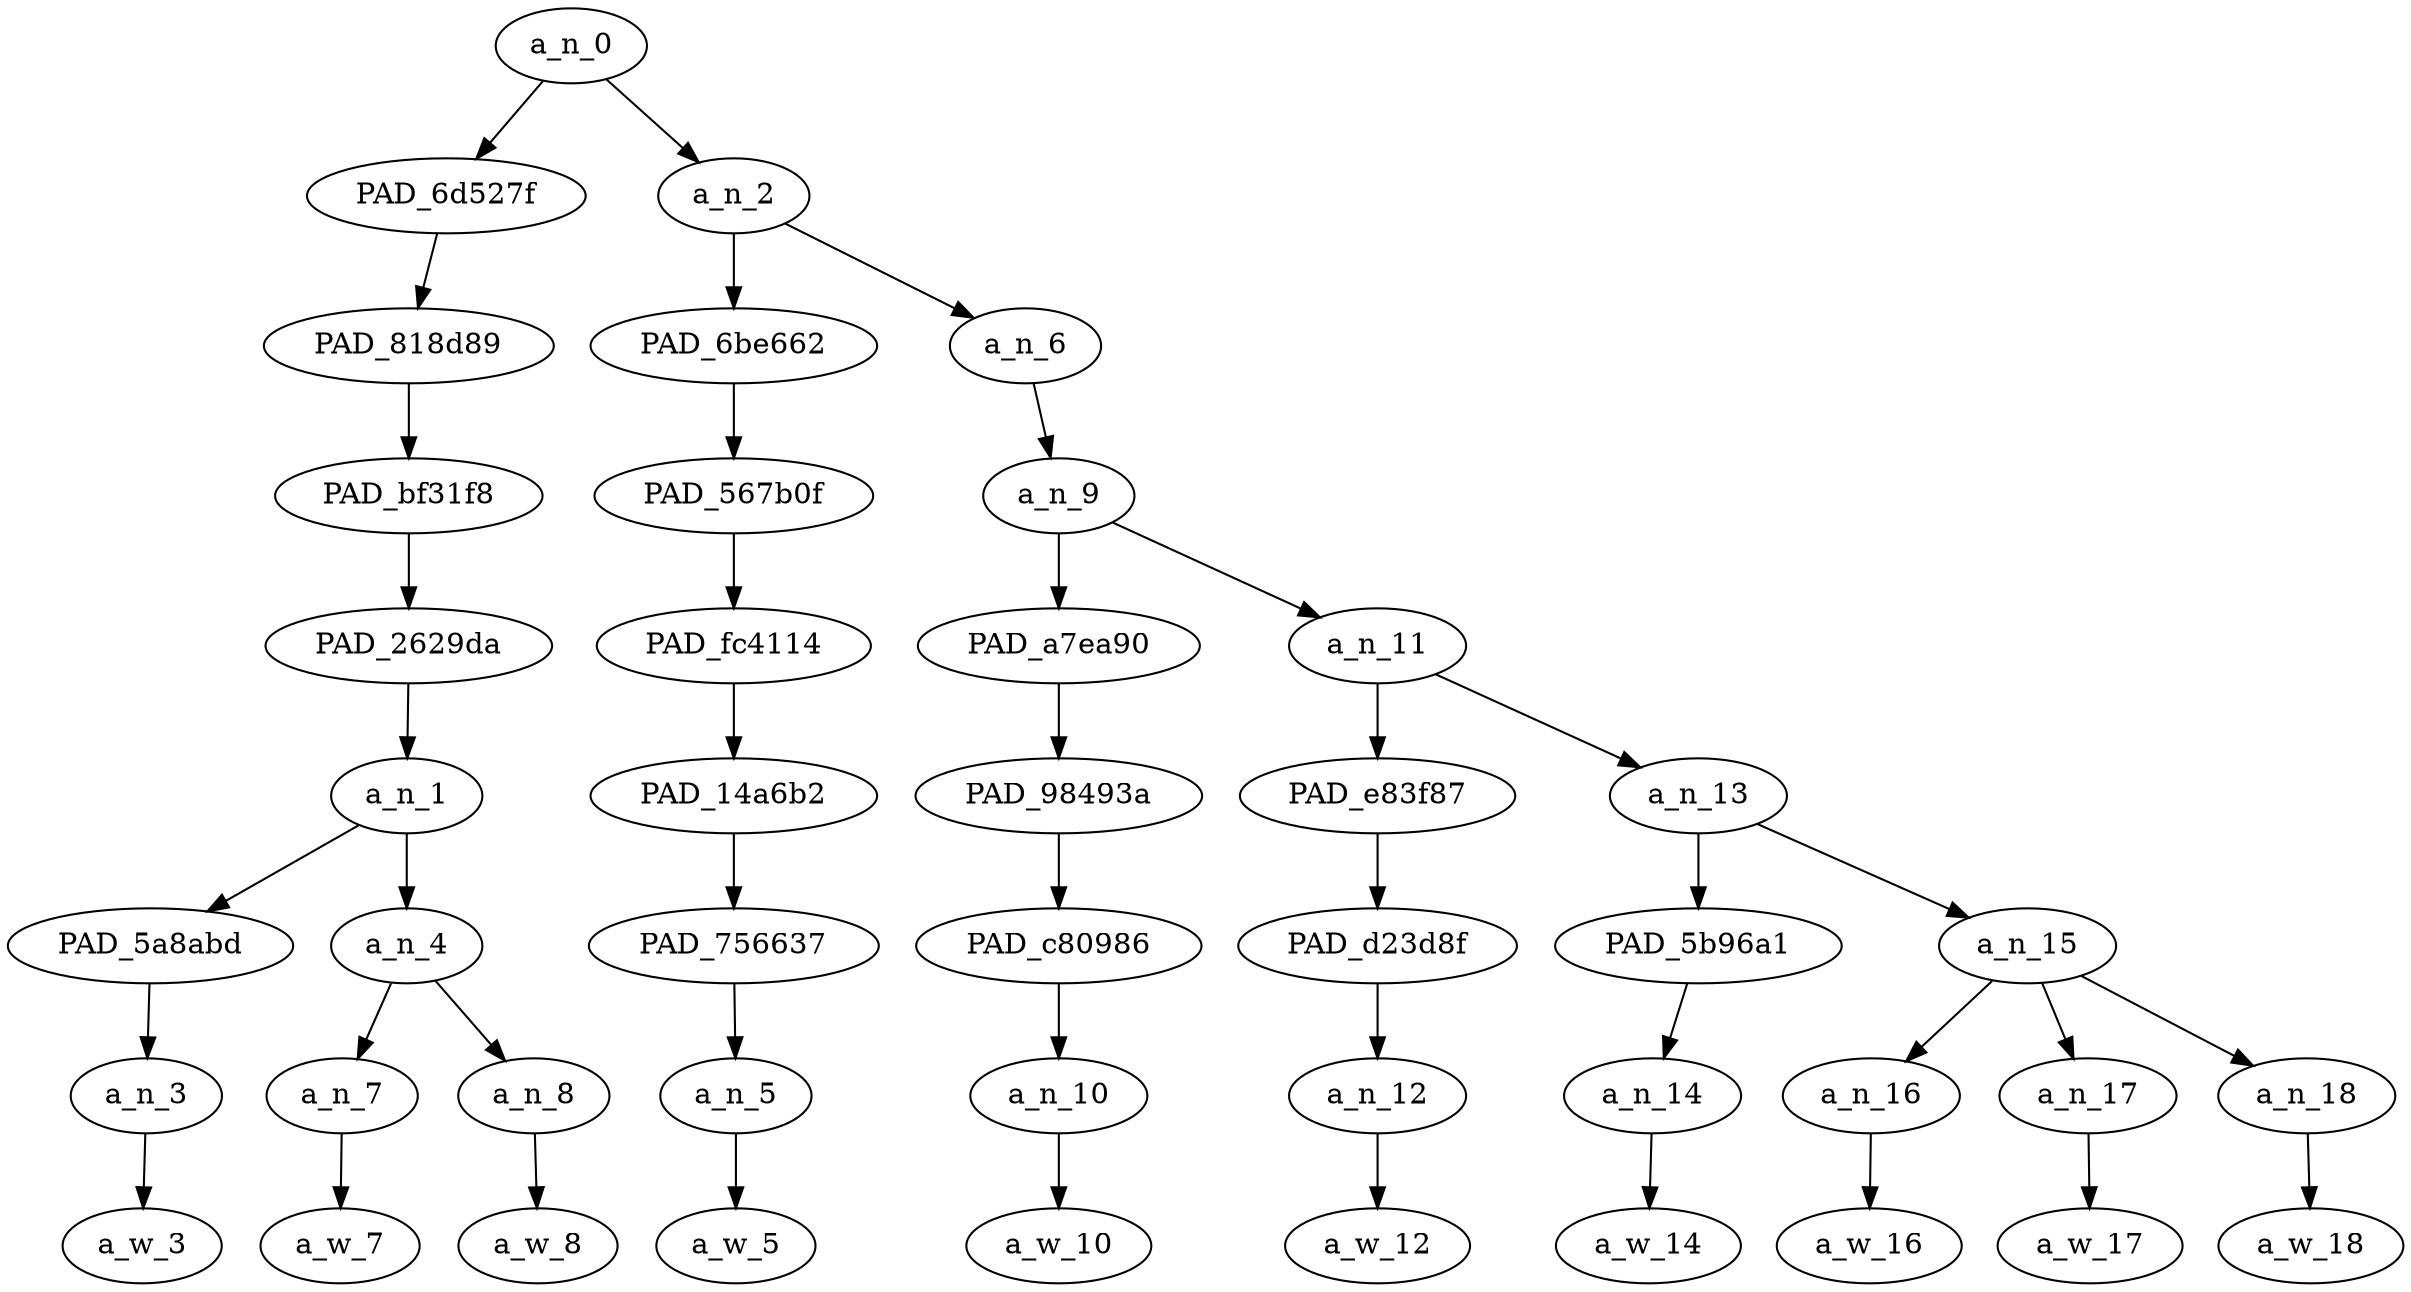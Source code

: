 strict digraph "" {
	a_n_0	[div_dir=1,
		index=0,
		level=8,
		pos="2.375,8!",
		text_span="[0, 1, 2, 3, 4, 5, 6, 7, 8, 9]",
		value=1.00000000];
	PAD_6d527f	[div_dir=1,
		index=0,
		level=7,
		pos="0.75,7!",
		text_span="[0, 1, 2]",
		value=0.37873944];
	a_n_0 -> PAD_6d527f;
	a_n_2	[div_dir=1,
		index=1,
		level=7,
		pos="4.0,7!",
		text_span="[3, 4, 5, 6, 7, 8, 9]",
		value=0.62082875];
	a_n_0 -> a_n_2;
	PAD_818d89	[div_dir=1,
		index=0,
		level=6,
		pos="0.75,6!",
		text_span="[0, 1, 2]",
		value=0.37873944];
	PAD_6d527f -> PAD_818d89;
	PAD_bf31f8	[div_dir=1,
		index=0,
		level=5,
		pos="0.75,5!",
		text_span="[0, 1, 2]",
		value=0.37873944];
	PAD_818d89 -> PAD_bf31f8;
	PAD_2629da	[div_dir=1,
		index=0,
		level=4,
		pos="0.75,4!",
		text_span="[0, 1, 2]",
		value=0.37873944];
	PAD_bf31f8 -> PAD_2629da;
	a_n_1	[div_dir=1,
		index=0,
		level=3,
		pos="0.75,3!",
		text_span="[0, 1, 2]",
		value=0.37873944];
	PAD_2629da -> a_n_1;
	PAD_5a8abd	[div_dir=-1,
		index=0,
		level=2,
		pos="0.0,2!",
		text_span="[0]",
		value=0.21540933];
	a_n_1 -> PAD_5a8abd;
	a_n_4	[div_dir=1,
		index=1,
		level=2,
		pos="1.5,2!",
		text_span="[1, 2]",
		value=0.16287950];
	a_n_1 -> a_n_4;
	a_n_3	[div_dir=-1,
		index=0,
		level=1,
		pos="0.0,1!",
		text_span="[0]",
		value=0.21540933];
	PAD_5a8abd -> a_n_3;
	a_w_3	[div_dir=0,
		index=0,
		level=0,
		pos="0,0!",
		text_span="[0]",
		value=nigga];
	a_n_3 -> a_w_3;
	a_n_7	[div_dir=1,
		index=1,
		level=1,
		pos="1.0,1!",
		text_span="[1]",
		value=0.08254983];
	a_n_4 -> a_n_7;
	a_n_8	[div_dir=1,
		index=2,
		level=1,
		pos="2.0,1!",
		text_span="[2]",
		value=0.07930113];
	a_n_4 -> a_n_8;
	a_w_7	[div_dir=0,
		index=1,
		level=0,
		pos="1,0!",
		text_span="[1]",
		value=at];
	a_n_7 -> a_w_7;
	a_w_8	[div_dir=0,
		index=2,
		level=0,
		pos="2,0!",
		text_span="[2]",
		value=work];
	a_n_8 -> a_w_8;
	PAD_6be662	[div_dir=1,
		index=1,
		level=6,
		pos="3.0,6!",
		text_span="[3]",
		value=0.07104711];
	a_n_2 -> PAD_6be662;
	a_n_6	[div_dir=1,
		index=2,
		level=6,
		pos="5.0,6!",
		text_span="[4, 5, 6, 7, 8, 9]",
		value=0.54958439];
	a_n_2 -> a_n_6;
	PAD_567b0f	[div_dir=1,
		index=1,
		level=5,
		pos="3.0,5!",
		text_span="[3]",
		value=0.07104711];
	PAD_6be662 -> PAD_567b0f;
	PAD_fc4114	[div_dir=1,
		index=1,
		level=4,
		pos="3.0,4!",
		text_span="[3]",
		value=0.07104711];
	PAD_567b0f -> PAD_fc4114;
	PAD_14a6b2	[div_dir=1,
		index=1,
		level=3,
		pos="3.0,3!",
		text_span="[3]",
		value=0.07104711];
	PAD_fc4114 -> PAD_14a6b2;
	PAD_756637	[div_dir=1,
		index=2,
		level=2,
		pos="3.0,2!",
		text_span="[3]",
		value=0.07104711];
	PAD_14a6b2 -> PAD_756637;
	a_n_5	[div_dir=1,
		index=3,
		level=1,
		pos="3.0,1!",
		text_span="[3]",
		value=0.07104711];
	PAD_756637 -> a_n_5;
	a_w_5	[div_dir=0,
		index=3,
		level=0,
		pos="3,0!",
		text_span="[3]",
		value=said];
	a_n_5 -> a_w_5;
	a_n_9	[div_dir=1,
		index=2,
		level=5,
		pos="5.0,5!",
		text_span="[4, 5, 6, 7, 8, 9]",
		value=0.54953591];
	a_n_6 -> a_n_9;
	PAD_a7ea90	[div_dir=1,
		index=2,
		level=4,
		pos="4.0,4!",
		text_span="[4]",
		value=0.05833769];
	a_n_9 -> PAD_a7ea90;
	a_n_11	[div_dir=-1,
		index=3,
		level=4,
		pos="6.0,4!",
		text_span="[5, 6, 7, 8, 9]",
		value=0.49114974];
	a_n_9 -> a_n_11;
	PAD_98493a	[div_dir=1,
		index=2,
		level=3,
		pos="4.0,3!",
		text_span="[4]",
		value=0.05833769];
	PAD_a7ea90 -> PAD_98493a;
	PAD_c80986	[div_dir=1,
		index=3,
		level=2,
		pos="4.0,2!",
		text_span="[4]",
		value=0.05833769];
	PAD_98493a -> PAD_c80986;
	a_n_10	[div_dir=1,
		index=4,
		level=1,
		pos="4.0,1!",
		text_span="[4]",
		value=0.05833769];
	PAD_c80986 -> a_n_10;
	a_w_10	[div_dir=0,
		index=4,
		level=0,
		pos="4,0!",
		text_span="[4]",
		value=i];
	a_n_10 -> a_w_10;
	PAD_e83f87	[div_dir=1,
		index=3,
		level=3,
		pos="5.0,3!",
		text_span="[5]",
		value=0.06851708];
	a_n_11 -> PAD_e83f87;
	a_n_13	[div_dir=-1,
		index=4,
		level=3,
		pos="7.0,3!",
		text_span="[6, 7, 8, 9]",
		value=0.42237938];
	a_n_11 -> a_n_13;
	PAD_d23d8f	[div_dir=1,
		index=4,
		level=2,
		pos="5.0,2!",
		text_span="[5]",
		value=0.06851708];
	PAD_e83f87 -> PAD_d23d8f;
	a_n_12	[div_dir=1,
		index=5,
		level=1,
		pos="5.0,1!",
		text_span="[5]",
		value=0.06851708];
	PAD_d23d8f -> a_n_12;
	a_w_12	[div_dir=0,
		index=5,
		level=0,
		pos="5,0!",
		text_span="[5]",
		value=look];
	a_n_12 -> a_w_12;
	PAD_5b96a1	[div_dir=1,
		index=5,
		level=2,
		pos="6.0,2!",
		text_span="[6]",
		value=0.06157842];
	a_n_13 -> PAD_5b96a1;
	a_n_15	[div_dir=-1,
		index=6,
		level=2,
		pos="8.0,2!",
		text_span="[7, 8, 9]",
		value=0.36037617];
	a_n_13 -> a_n_15;
	a_n_14	[div_dir=1,
		index=6,
		level=1,
		pos="6.0,1!",
		text_span="[6]",
		value=0.06157842];
	PAD_5b96a1 -> a_n_14;
	a_w_14	[div_dir=0,
		index=6,
		level=0,
		pos="6,0!",
		text_span="[6]",
		value=like];
	a_n_14 -> a_w_14;
	a_n_16	[div_dir=1,
		index=7,
		level=1,
		pos="7.0,1!",
		text_span="[7]",
		value=0.07456007];
	a_n_15 -> a_n_16;
	a_n_17	[div_dir=-1,
		index=8,
		level=1,
		pos="8.0,1!",
		text_span="[8]",
		value=0.15259646];
	a_n_15 -> a_n_17;
	a_n_18	[div_dir=-1,
		index=9,
		level=1,
		pos="9.0,1!",
		text_span="[9]",
		value=0.13253936];
	a_n_15 -> a_n_18;
	a_w_16	[div_dir=0,
		index=7,
		level=0,
		pos="7,0!",
		text_span="[7]",
		value=a];
	a_n_16 -> a_w_16;
	a_w_17	[div_dir=0,
		index=8,
		level=0,
		pos="8,0!",
		text_span="[8]",
		value=subway];
	a_n_17 -> a_w_17;
	a_w_18	[div_dir=0,
		index=9,
		level=0,
		pos="9,0!",
		text_span="[9]",
		value=surfer];
	a_n_18 -> a_w_18;
}
